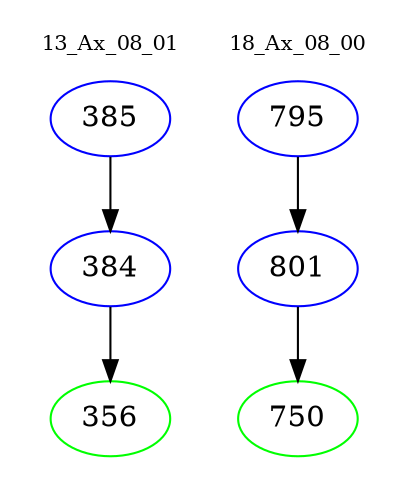 digraph{
subgraph cluster_0 {
color = white
label = "13_Ax_08_01";
fontsize=10;
T0_385 [label="385", color="blue"]
T0_385 -> T0_384 [color="black"]
T0_384 [label="384", color="blue"]
T0_384 -> T0_356 [color="black"]
T0_356 [label="356", color="green"]
}
subgraph cluster_1 {
color = white
label = "18_Ax_08_00";
fontsize=10;
T1_795 [label="795", color="blue"]
T1_795 -> T1_801 [color="black"]
T1_801 [label="801", color="blue"]
T1_801 -> T1_750 [color="black"]
T1_750 [label="750", color="green"]
}
}
